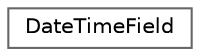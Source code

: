 digraph "Graphical Class Hierarchy"
{
 // INTERACTIVE_SVG=YES
 // LATEX_PDF_SIZE
  bgcolor="transparent";
  edge [fontname=Helvetica,fontsize=10,labelfontname=Helvetica,labelfontsize=10];
  node [fontname=Helvetica,fontsize=10,shape=box,height=0.2,width=0.4];
  rankdir="LR";
  Node0 [label="DateTimeField",height=0.2,width=0.4,color="grey40", fillcolor="white", style="filled",URL="$df/dae/struct_date_time_field.html",tooltip=" "];
}
